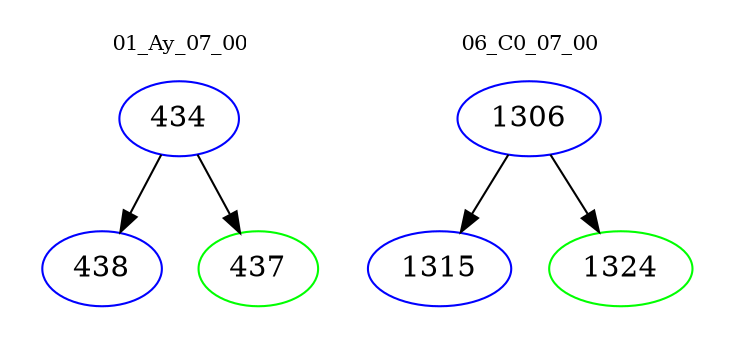 digraph{
subgraph cluster_0 {
color = white
label = "01_Ay_07_00";
fontsize=10;
T0_434 [label="434", color="blue"]
T0_434 -> T0_438 [color="black"]
T0_438 [label="438", color="blue"]
T0_434 -> T0_437 [color="black"]
T0_437 [label="437", color="green"]
}
subgraph cluster_1 {
color = white
label = "06_C0_07_00";
fontsize=10;
T1_1306 [label="1306", color="blue"]
T1_1306 -> T1_1315 [color="black"]
T1_1315 [label="1315", color="blue"]
T1_1306 -> T1_1324 [color="black"]
T1_1324 [label="1324", color="green"]
}
}
